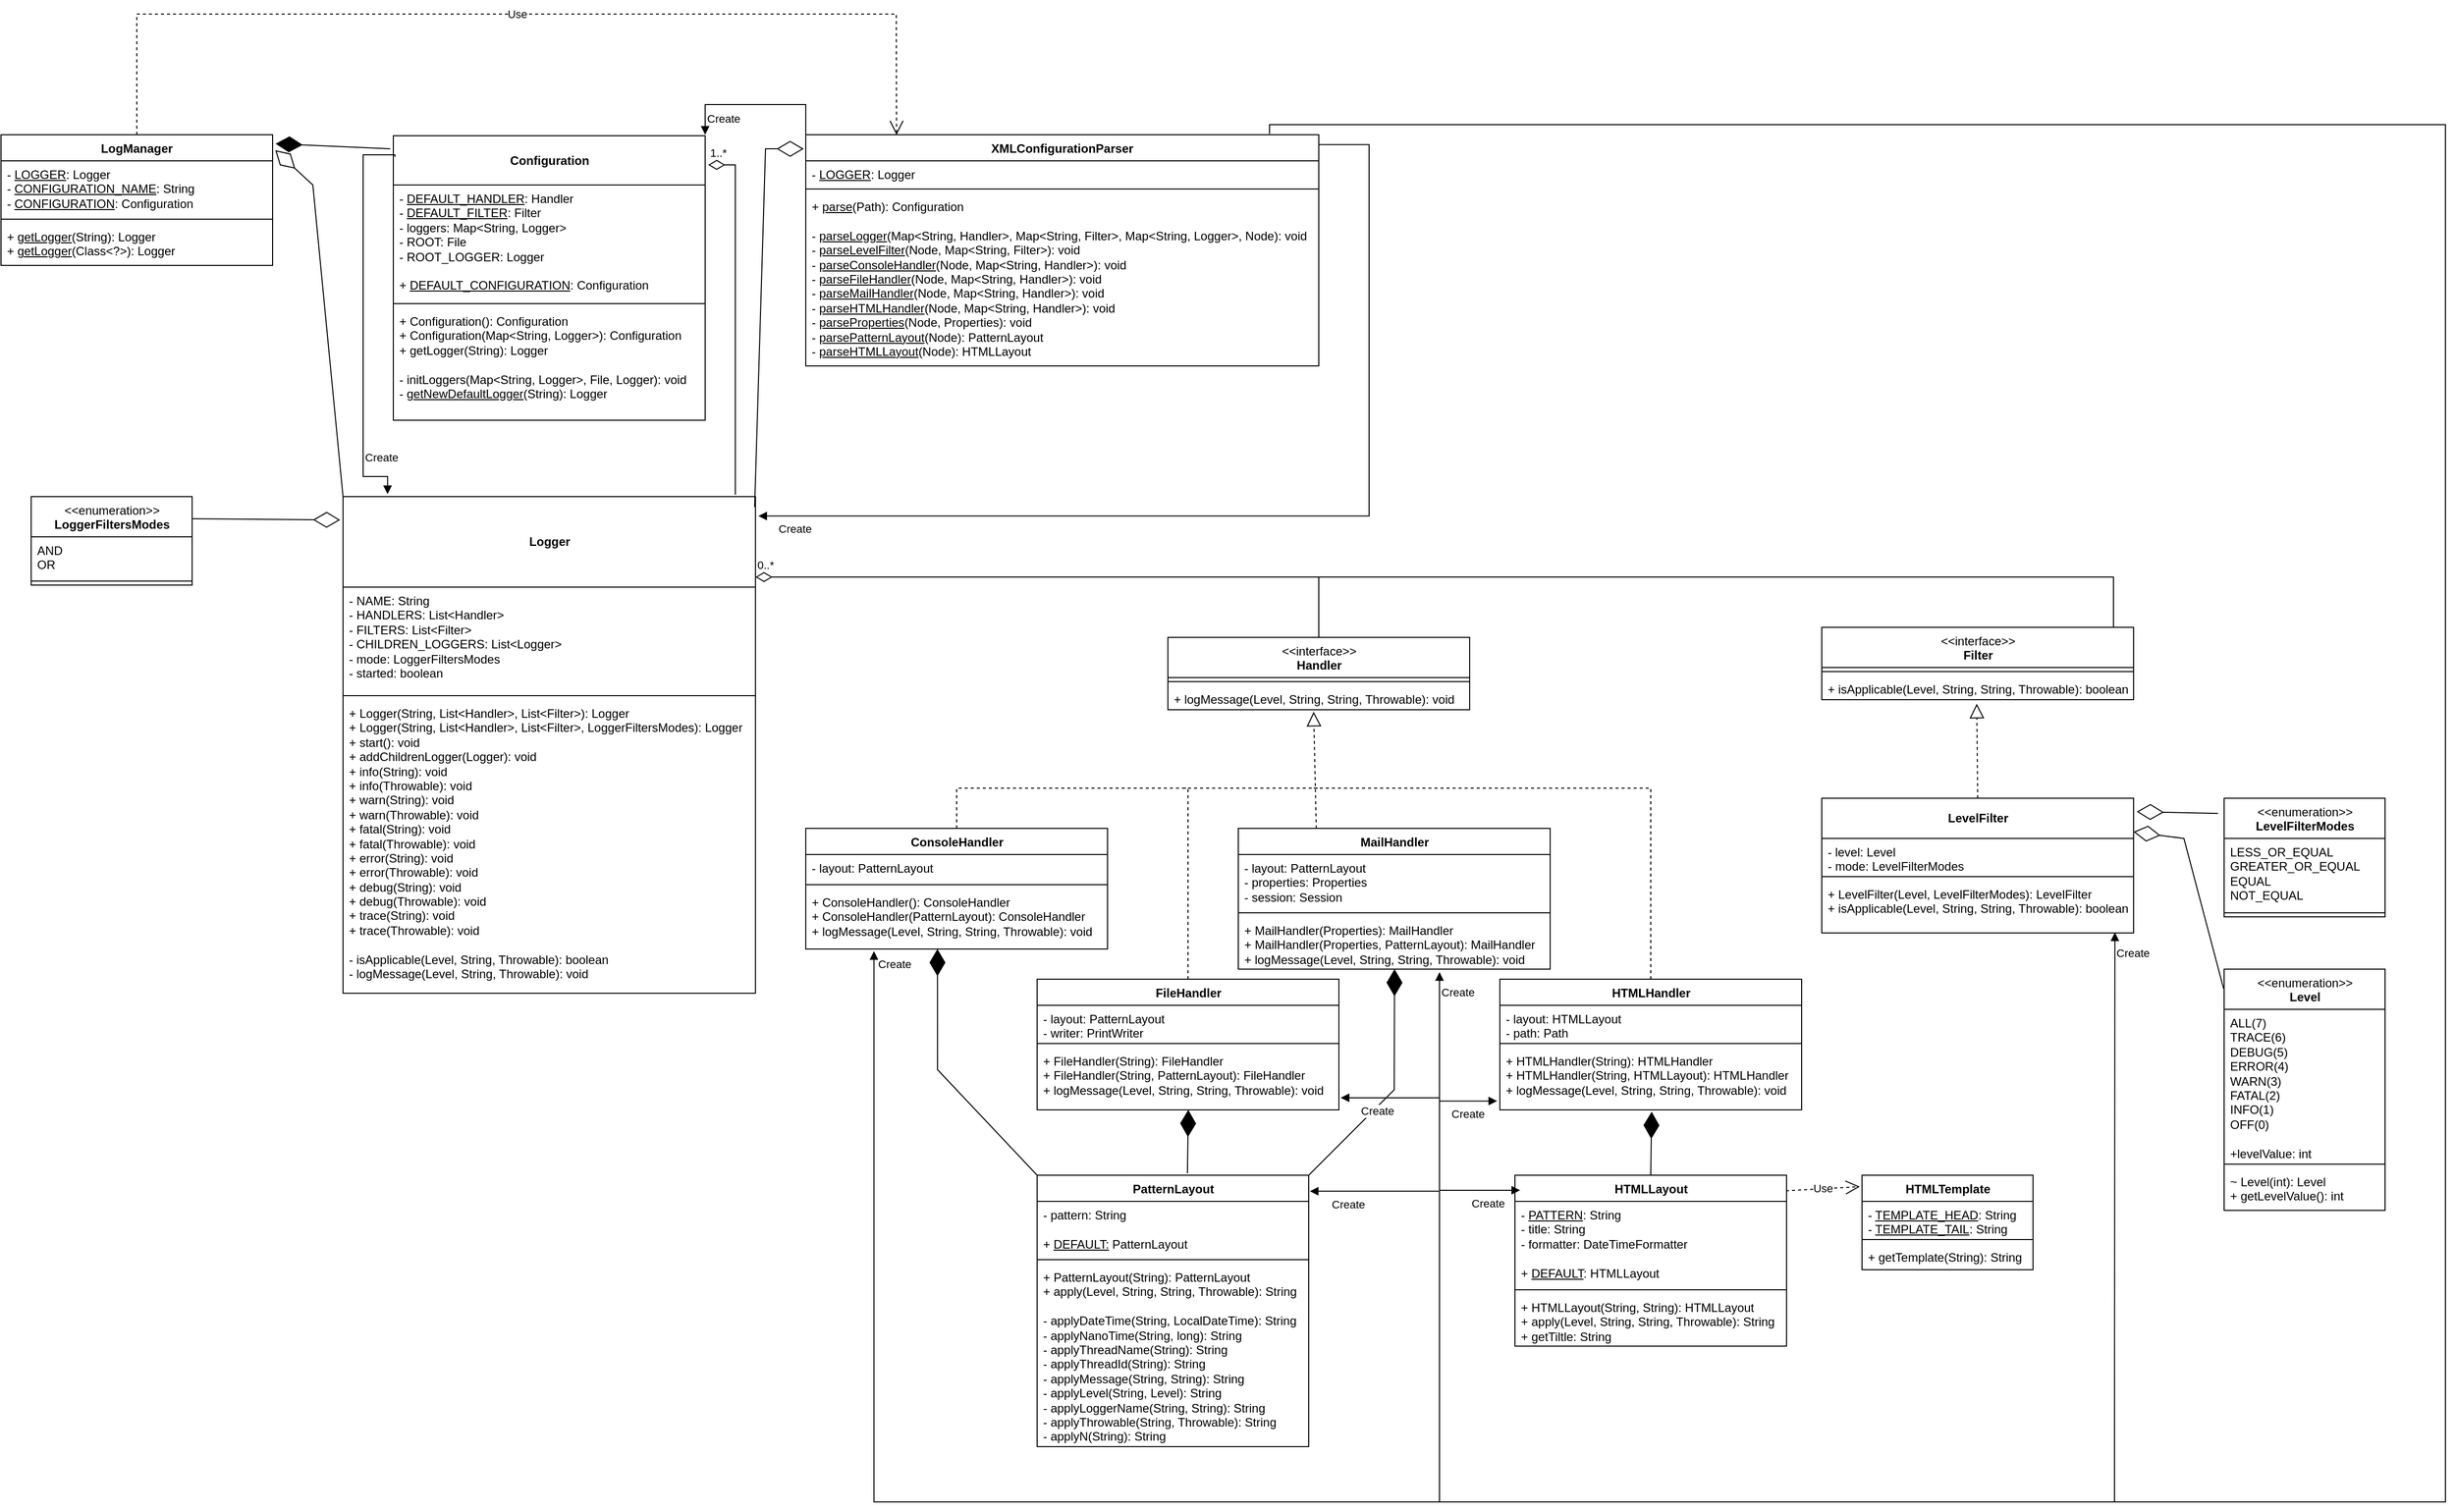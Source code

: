 <mxfile version="15.8.9" type="device"><diagram name="Page-1" id="58cdce13-f638-feb5-8d6f-7d28b1aa9fa0"><mxGraphModel dx="1662" dy="941" grid="1" gridSize="10" guides="1" tooltips="1" connect="1" arrows="1" fold="1" page="1" pageScale="1" pageWidth="1100" pageHeight="850" background="none" math="0" shadow="0"><root><mxCell id="0"/><mxCell id="1" parent="0"/><mxCell id="FkMP-FTdfloUDquMYg8G-1" value="LogManager" style="swimlane;fontStyle=1;align=center;verticalAlign=top;childLayout=stackLayout;horizontal=1;startSize=26;horizontalStack=0;resizeParent=1;resizeParentMax=0;resizeLast=0;collapsible=1;marginBottom=0;" parent="1" vertex="1"><mxGeometry x="230" y="240" width="270" height="130" as="geometry"><mxRectangle x="230" y="240" width="100" height="26" as="alternateBounds"/></mxGeometry></mxCell><mxCell id="FkMP-FTdfloUDquMYg8G-2" value="- &lt;u&gt;LOGGER&lt;/u&gt;: Logger&lt;br&gt;- &lt;u&gt;CONFIGURATION_NAME&lt;/u&gt;: String&lt;br&gt;- &lt;u&gt;CONFIGURATION&lt;/u&gt;: Configuration" style="text;strokeColor=none;fillColor=none;align=left;verticalAlign=top;spacingLeft=4;spacingRight=4;overflow=hidden;rotatable=0;points=[[0,0.5],[1,0.5]];portConstraint=eastwest;fontStyle=0;fontSize=12;html=1;" parent="FkMP-FTdfloUDquMYg8G-1" vertex="1"><mxGeometry y="26" width="270" height="54" as="geometry"/></mxCell><mxCell id="FkMP-FTdfloUDquMYg8G-3" value="" style="line;strokeWidth=1;fillColor=none;align=left;verticalAlign=middle;spacingTop=-1;spacingLeft=3;spacingRight=3;rotatable=0;labelPosition=right;points=[];portConstraint=eastwest;" parent="FkMP-FTdfloUDquMYg8G-1" vertex="1"><mxGeometry y="80" width="270" height="8" as="geometry"/></mxCell><mxCell id="FkMP-FTdfloUDquMYg8G-4" value="+ &lt;u&gt;getLogger&lt;/u&gt;(String): Logger&lt;br&gt;+ &lt;u&gt;getLogger&lt;/u&gt;(Class&amp;lt;?&amp;gt;): Logger" style="text;strokeColor=none;fillColor=none;align=left;verticalAlign=top;spacingLeft=4;spacingRight=4;overflow=hidden;rotatable=0;points=[[0,0.5],[1,0.5]];portConstraint=eastwest;fontStyle=0;html=1;" parent="FkMP-FTdfloUDquMYg8G-1" vertex="1"><mxGeometry y="88" width="270" height="42" as="geometry"/></mxCell><mxCell id="FkMP-FTdfloUDquMYg8G-6" value="Configuration" style="swimlane;fontStyle=1;align=center;verticalAlign=middle;childLayout=stackLayout;horizontal=1;startSize=49;horizontalStack=0;resizeParent=1;resizeParentMax=0;resizeLast=0;collapsible=1;marginBottom=0;fontSize=12;html=1;" parent="1" vertex="1"><mxGeometry x="620" y="241" width="310" height="283" as="geometry"/></mxCell><mxCell id="FkMP-FTdfloUDquMYg8G-7" value="- &lt;u&gt;DEFAULT_HANDLER&lt;/u&gt;: Handler&lt;br&gt;- &lt;u&gt;DEFAULT_FILTER&lt;/u&gt;: Filter&lt;br&gt;- loggers: Map&amp;lt;String, Logger&amp;gt;&lt;br&gt;- ROOT: File&lt;br&gt;- ROOT_LOGGER: Logger&lt;br&gt;&lt;br&gt;+ &lt;u&gt;DEFAULT_CONFIGURATION&lt;/u&gt;: Configuration" style="text;strokeColor=none;fillColor=none;align=left;verticalAlign=top;spacingLeft=4;spacingRight=4;overflow=hidden;rotatable=0;points=[[0,0.5],[1,0.5]];portConstraint=eastwest;fontSize=12;html=1;" parent="FkMP-FTdfloUDquMYg8G-6" vertex="1"><mxGeometry y="49" width="310" height="114" as="geometry"/></mxCell><mxCell id="FkMP-FTdfloUDquMYg8G-8" value="" style="line;strokeWidth=1;fillColor=none;align=left;verticalAlign=middle;spacingTop=-1;spacingLeft=3;spacingRight=3;rotatable=0;labelPosition=right;points=[];portConstraint=eastwest;fontSize=12;html=1;" parent="FkMP-FTdfloUDquMYg8G-6" vertex="1"><mxGeometry y="163" width="310" height="8" as="geometry"/></mxCell><mxCell id="FkMP-FTdfloUDquMYg8G-9" value="+ Configuration(): Configuration&lt;br&gt;+ Configuration(Map&amp;lt;String, Logger&amp;gt;): Configuration&lt;br&gt;+ getLogger(String): Logger&lt;br&gt;&lt;br&gt;- initLoggers(Map&amp;lt;String, Logger&amp;gt;, File, Logger): void&lt;br&gt;- &lt;u&gt;getNewDefaultLogger&lt;/u&gt;(String): Logger" style="text;strokeColor=none;fillColor=none;align=left;verticalAlign=top;spacingLeft=4;spacingRight=4;overflow=hidden;rotatable=0;points=[[0,0.5],[1,0.5]];portConstraint=eastwest;fontSize=12;html=1;" parent="FkMP-FTdfloUDquMYg8G-6" vertex="1"><mxGeometry y="171" width="310" height="112" as="geometry"/></mxCell><mxCell id="FkMP-FTdfloUDquMYg8G-13" value="" style="endArrow=diamondThin;endFill=1;endSize=24;html=1;rounded=0;fontSize=12;exitX=-0.01;exitY=0.046;exitDx=0;exitDy=0;exitPerimeter=0;entryX=1.011;entryY=0.069;entryDx=0;entryDy=0;entryPerimeter=0;" parent="1" source="FkMP-FTdfloUDquMYg8G-6" target="FkMP-FTdfloUDquMYg8G-1" edge="1"><mxGeometry width="160" relative="1" as="geometry"><mxPoint x="530" y="360" as="sourcePoint"/><mxPoint x="690" y="360" as="targetPoint"/></mxGeometry></mxCell><mxCell id="aquevTfLpCZyLsecROuX-1" value="XMLConfigurationParser&#10;" style="swimlane;fontStyle=1;align=center;verticalAlign=top;childLayout=stackLayout;horizontal=1;startSize=26;horizontalStack=0;resizeParent=1;resizeParentMax=0;resizeLast=0;collapsible=1;marginBottom=0;" vertex="1" parent="1"><mxGeometry x="1030" y="240" width="510" height="230" as="geometry"/></mxCell><mxCell id="aquevTfLpCZyLsecROuX-2" value="-&amp;nbsp;&lt;u&gt;LOGGER&lt;/u&gt;: Logger" style="text;strokeColor=none;fillColor=none;align=left;verticalAlign=top;spacingLeft=4;spacingRight=4;overflow=hidden;rotatable=0;points=[[0,0.5],[1,0.5]];portConstraint=eastwest;html=1;" vertex="1" parent="aquevTfLpCZyLsecROuX-1"><mxGeometry y="26" width="510" height="24" as="geometry"/></mxCell><mxCell id="aquevTfLpCZyLsecROuX-3" value="" style="line;strokeWidth=1;fillColor=none;align=left;verticalAlign=middle;spacingTop=-1;spacingLeft=3;spacingRight=3;rotatable=0;labelPosition=right;points=[];portConstraint=eastwest;" vertex="1" parent="aquevTfLpCZyLsecROuX-1"><mxGeometry y="50" width="510" height="8" as="geometry"/></mxCell><mxCell id="aquevTfLpCZyLsecROuX-4" value="+ &lt;u&gt;parse&lt;/u&gt;(Path): Configuration&lt;br&gt;&lt;br&gt;-&amp;nbsp;&lt;u&gt;parseLogger&lt;/u&gt;(Map&amp;lt;String, Handler&amp;gt;, Map&amp;lt;String, Filter&amp;gt;, Map&amp;lt;String, Logger&amp;gt;, Node): void&lt;br&gt;-&amp;nbsp;&lt;u&gt;parseLevelFilter&lt;/u&gt;(Node, Map&amp;lt;String, Filter&amp;gt;): void&lt;br&gt;-&amp;nbsp;&lt;u&gt;parseConsoleHandler&lt;/u&gt;(Node, Map&amp;lt;String, Handler&amp;gt;): void&lt;br&gt;-&amp;nbsp;&lt;u&gt;parseFileHandler&lt;/u&gt;(Node, Map&amp;lt;String, Handler&amp;gt;): void&lt;br&gt;-&amp;nbsp;&lt;u&gt;parseMailHandler&lt;/u&gt;(Node, Map&amp;lt;String, Handler&amp;gt;): void&lt;br&gt;-&amp;nbsp;&lt;u&gt;parseHTMLHandler&lt;/u&gt;(Node, Map&amp;lt;String, Handler&amp;gt;): void&lt;br&gt;-&amp;nbsp;&lt;u&gt;parseProperties&lt;/u&gt;(Node, Properties): void&lt;br&gt;-&amp;nbsp;&lt;u&gt;parsePatternLayout&lt;/u&gt;(Node): PatternLayout&lt;br&gt;-&amp;nbsp;&lt;u&gt;parseHTMLLayout&lt;/u&gt;(Node): HTMLLayout" style="text;strokeColor=none;fillColor=none;align=left;verticalAlign=top;spacingLeft=4;spacingRight=4;overflow=hidden;rotatable=0;points=[[0,0.5],[1,0.5]];portConstraint=eastwest;html=1;" vertex="1" parent="aquevTfLpCZyLsecROuX-1"><mxGeometry y="58" width="510" height="172" as="geometry"/></mxCell><mxCell id="aquevTfLpCZyLsecROuX-5" value="Create" style="endArrow=block;endFill=1;html=1;edgeStyle=orthogonalEdgeStyle;align=left;verticalAlign=top;rounded=0;exitX=0;exitY=0;exitDx=0;exitDy=0;" edge="1" parent="1" source="aquevTfLpCZyLsecROuX-1"><mxGeometry x="0.625" relative="1" as="geometry"><mxPoint x="950" y="150" as="sourcePoint"/><mxPoint x="930" y="240" as="targetPoint"/><Array as="points"><mxPoint x="1030" y="210"/><mxPoint x="930" y="210"/></Array><mxPoint y="1" as="offset"/></mxGeometry></mxCell><mxCell id="aquevTfLpCZyLsecROuX-10" value="Logger&lt;br&gt;" style="swimlane;fontStyle=1;align=center;verticalAlign=middle;childLayout=stackLayout;horizontal=1;startSize=90;horizontalStack=0;resizeParent=1;resizeParentMax=0;resizeLast=0;collapsible=1;marginBottom=0;html=1;" vertex="1" parent="1"><mxGeometry x="570" y="600" width="410" height="494" as="geometry"/></mxCell><mxCell id="aquevTfLpCZyLsecROuX-11" value="- NAME: String&lt;br&gt;- HANDLERS: List&amp;lt;Handler&amp;gt;&lt;br&gt;- FILTERS: List&amp;lt;Filter&amp;gt;&lt;br&gt;- CHILDREN_LOGGERS: List&amp;lt;Logger&amp;gt;&lt;br&gt;- mode: LoggerFiltersModes&lt;br&gt;- started: boolean" style="text;strokeColor=none;fillColor=none;align=left;verticalAlign=top;spacingLeft=4;spacingRight=4;overflow=hidden;rotatable=0;points=[[0,0.5],[1,0.5]];portConstraint=eastwest;html=1;" vertex="1" parent="aquevTfLpCZyLsecROuX-10"><mxGeometry y="90" width="410" height="104" as="geometry"/></mxCell><mxCell id="aquevTfLpCZyLsecROuX-12" value="" style="line;strokeWidth=1;fillColor=none;align=left;verticalAlign=middle;spacingTop=-1;spacingLeft=3;spacingRight=3;rotatable=0;labelPosition=right;points=[];portConstraint=eastwest;html=1;" vertex="1" parent="aquevTfLpCZyLsecROuX-10"><mxGeometry y="194" width="410" height="8" as="geometry"/></mxCell><mxCell id="aquevTfLpCZyLsecROuX-13" value="+ Logger(String, List&amp;lt;Handler&amp;gt;, List&amp;lt;Filter&amp;gt;): Logger&lt;br&gt;+ Logger(String, List&amp;lt;Handler&amp;gt;, List&amp;lt;Filter&amp;gt;, LoggerFiltersModes): Logger&lt;br&gt;+ start(): void&lt;br&gt;+ addChildrenLogger(Logger): void&lt;br&gt;+ info(String): void&lt;br&gt;+ info(Throwable): void&lt;br&gt;+ warn(String): void&lt;br&gt;+ warn(Throwable): void&lt;br&gt;+ fatal(String): void&lt;br&gt;+ fatal(Throwable): void&lt;br&gt;+ error(String): void&lt;br&gt;+ error(Throwable): void&lt;br&gt;+ debug(String): void&lt;br&gt;+ debug(Throwable): void&lt;br&gt;+ trace(String): void&lt;br&gt;+ trace(Throwable): void&lt;br&gt;&lt;br&gt;- isApplicable(Level, String, Throwable): boolean&lt;br&gt;- logMessage(Level, String, Throwable): void" style="text;strokeColor=none;fillColor=none;align=left;verticalAlign=top;spacingLeft=4;spacingRight=4;overflow=hidden;rotatable=0;points=[[0,0.5],[1,0.5]];portConstraint=eastwest;html=1;" vertex="1" parent="aquevTfLpCZyLsecROuX-10"><mxGeometry y="202" width="410" height="292" as="geometry"/></mxCell><mxCell id="aquevTfLpCZyLsecROuX-16" value="" style="endArrow=diamondThin;endFill=0;endSize=24;html=1;rounded=0;entryX=1.01;entryY=0.119;entryDx=0;entryDy=0;entryPerimeter=0;exitX=0;exitY=0;exitDx=0;exitDy=0;" edge="1" parent="1" source="aquevTfLpCZyLsecROuX-10" target="FkMP-FTdfloUDquMYg8G-1"><mxGeometry width="160" relative="1" as="geometry"><mxPoint x="360" y="560" as="sourcePoint"/><mxPoint x="520" y="560" as="targetPoint"/><Array as="points"><mxPoint x="540" y="290"/></Array></mxGeometry></mxCell><mxCell id="aquevTfLpCZyLsecROuX-19" value="Use" style="endArrow=open;endSize=12;dashed=1;html=1;rounded=0;exitX=0.5;exitY=0;exitDx=0;exitDy=0;entryX=0.177;entryY=0.001;entryDx=0;entryDy=0;entryPerimeter=0;" edge="1" parent="1" source="FkMP-FTdfloUDquMYg8G-1" target="aquevTfLpCZyLsecROuX-1"><mxGeometry width="160" relative="1" as="geometry"><mxPoint x="650" y="110" as="sourcePoint"/><mxPoint x="1120" y="230" as="targetPoint"/><Array as="points"><mxPoint x="365" y="120"/><mxPoint x="1120" y="120"/></Array></mxGeometry></mxCell><mxCell id="aquevTfLpCZyLsecROuX-20" value="1..*" style="endArrow=none;html=1;endSize=12;startArrow=diamondThin;startSize=14;startFill=0;edgeStyle=orthogonalEdgeStyle;align=left;verticalAlign=bottom;rounded=0;endFill=0;" edge="1" parent="1"><mxGeometry x="-1" y="3" relative="1" as="geometry"><mxPoint x="933" y="270" as="sourcePoint"/><mxPoint x="960" y="598" as="targetPoint"/><Array as="points"><mxPoint x="960" y="270"/><mxPoint x="960" y="598"/></Array></mxGeometry></mxCell><mxCell id="aquevTfLpCZyLsecROuX-21" value="" style="endArrow=diamondThin;endFill=0;endSize=24;html=1;rounded=0;exitX=0.998;exitY=0.021;exitDx=0;exitDy=0;exitPerimeter=0;entryX=-0.004;entryY=0.061;entryDx=0;entryDy=0;entryPerimeter=0;" edge="1" parent="1" source="aquevTfLpCZyLsecROuX-10" target="aquevTfLpCZyLsecROuX-1"><mxGeometry width="160" relative="1" as="geometry"><mxPoint x="980" y="600" as="sourcePoint"/><mxPoint x="980" y="240" as="targetPoint"/><Array as="points"><mxPoint x="990" y="254"/></Array></mxGeometry></mxCell><mxCell id="aquevTfLpCZyLsecROuX-22" value="Create" style="endArrow=block;endFill=1;html=1;edgeStyle=orthogonalEdgeStyle;align=left;verticalAlign=top;rounded=0;exitX=1;exitY=0.043;exitDx=0;exitDy=0;exitPerimeter=0;entryX=1.007;entryY=0.039;entryDx=0;entryDy=0;entryPerimeter=0;" edge="1" parent="1" source="aquevTfLpCZyLsecROuX-1" target="aquevTfLpCZyLsecROuX-10"><mxGeometry x="0.964" relative="1" as="geometry"><mxPoint x="1570" y="250" as="sourcePoint"/><mxPoint x="1060" y="620" as="targetPoint"/><Array as="points"><mxPoint x="1590" y="250"/><mxPoint x="1590" y="619"/></Array><mxPoint as="offset"/></mxGeometry></mxCell><mxCell id="aquevTfLpCZyLsecROuX-23" value="Create" style="endArrow=block;endFill=1;html=1;edgeStyle=orthogonalEdgeStyle;align=left;verticalAlign=top;rounded=0;entryX=0.108;entryY=-0.005;entryDx=0;entryDy=0;entryPerimeter=0;exitX=0.005;exitY=0.074;exitDx=0;exitDy=0;exitPerimeter=0;" edge="1" parent="1" source="FkMP-FTdfloUDquMYg8G-6" target="aquevTfLpCZyLsecROuX-10"><mxGeometry x="0.625" relative="1" as="geometry"><mxPoint x="614" y="260" as="sourcePoint"/><mxPoint x="340" y="590" as="targetPoint"/><Array as="points"><mxPoint x="590" y="260"/><mxPoint x="590" y="580"/><mxPoint x="614" y="580"/></Array><mxPoint y="1" as="offset"/></mxGeometry></mxCell><mxCell id="aquevTfLpCZyLsecROuX-45" style="edgeStyle=orthogonalEdgeStyle;rounded=0;orthogonalLoop=1;jettySize=auto;html=1;exitX=0.5;exitY=0;exitDx=0;exitDy=0;endArrow=none;endFill=0;" edge="1" parent="1" source="aquevTfLpCZyLsecROuX-36"><mxGeometry relative="1" as="geometry"><mxPoint x="1320" y="680" as="targetPoint"/><Array as="points"><mxPoint x="1540" y="680"/></Array></mxGeometry></mxCell><mxCell id="aquevTfLpCZyLsecROuX-36" value="&lt;span style=&quot;font-weight: normal&quot;&gt;&amp;lt;&amp;lt;interface&amp;gt;&amp;gt;&lt;/span&gt;&lt;br&gt;Handler" style="swimlane;fontStyle=1;align=center;verticalAlign=top;childLayout=stackLayout;horizontal=1;startSize=40;horizontalStack=0;resizeParent=1;resizeParentMax=0;resizeLast=0;collapsible=1;marginBottom=0;html=1;" vertex="1" parent="1"><mxGeometry x="1390" y="740" width="300" height="72" as="geometry"/></mxCell><mxCell id="aquevTfLpCZyLsecROuX-38" value="" style="line;strokeWidth=1;fillColor=none;align=left;verticalAlign=middle;spacingTop=-1;spacingLeft=3;spacingRight=3;rotatable=0;labelPosition=right;points=[];portConstraint=eastwest;html=1;" vertex="1" parent="aquevTfLpCZyLsecROuX-36"><mxGeometry y="40" width="300" height="8" as="geometry"/></mxCell><mxCell id="aquevTfLpCZyLsecROuX-39" value="+ logMessage(Level, String, String, Throwable): void" style="text;strokeColor=none;fillColor=none;align=left;verticalAlign=top;spacingLeft=4;spacingRight=4;overflow=hidden;rotatable=0;points=[[0,0.5],[1,0.5]];portConstraint=eastwest;html=1;" vertex="1" parent="aquevTfLpCZyLsecROuX-36"><mxGeometry y="48" width="300" height="24" as="geometry"/></mxCell><mxCell id="aquevTfLpCZyLsecROuX-40" value="&lt;span style=&quot;font-weight: normal&quot;&gt;&amp;lt;&amp;lt;interface&amp;gt;&amp;gt;&lt;/span&gt;&lt;br&gt;Filter" style="swimlane;fontStyle=1;align=center;verticalAlign=top;childLayout=stackLayout;horizontal=1;startSize=40;horizontalStack=0;resizeParent=1;resizeParentMax=0;resizeLast=0;collapsible=1;marginBottom=0;html=1;" vertex="1" parent="1"><mxGeometry x="2040" y="730" width="310" height="72" as="geometry"/></mxCell><mxCell id="aquevTfLpCZyLsecROuX-41" value="" style="line;strokeWidth=1;fillColor=none;align=left;verticalAlign=middle;spacingTop=-1;spacingLeft=3;spacingRight=3;rotatable=0;labelPosition=right;points=[];portConstraint=eastwest;html=1;" vertex="1" parent="aquevTfLpCZyLsecROuX-40"><mxGeometry y="40" width="310" height="8" as="geometry"/></mxCell><mxCell id="aquevTfLpCZyLsecROuX-42" value="+ isApplicable(Level, String, String, Throwable): boolean" style="text;strokeColor=none;fillColor=none;align=left;verticalAlign=top;spacingLeft=4;spacingRight=4;overflow=hidden;rotatable=0;points=[[0,0.5],[1,0.5]];portConstraint=eastwest;html=1;" vertex="1" parent="aquevTfLpCZyLsecROuX-40"><mxGeometry y="48" width="310" height="24" as="geometry"/></mxCell><mxCell id="aquevTfLpCZyLsecROuX-43" value="0..*" style="endArrow=none;html=1;endSize=12;startArrow=diamondThin;startSize=14;startFill=0;edgeStyle=orthogonalEdgeStyle;align=left;verticalAlign=bottom;rounded=0;entryX=0.5;entryY=0;entryDx=0;entryDy=0;endFill=0;" edge="1" parent="1" target="aquevTfLpCZyLsecROuX-40"><mxGeometry x="-1" y="3" relative="1" as="geometry"><mxPoint x="980" y="680" as="sourcePoint"/><mxPoint x="1700" y="690" as="targetPoint"/><Array as="points"><mxPoint x="2330" y="680"/></Array></mxGeometry></mxCell><mxCell id="aquevTfLpCZyLsecROuX-63" style="edgeStyle=orthogonalEdgeStyle;rounded=0;orthogonalLoop=1;jettySize=auto;html=1;exitX=0.5;exitY=0;exitDx=0;exitDy=0;endArrow=none;endFill=0;dashed=1;" edge="1" parent="1" source="aquevTfLpCZyLsecROuX-46"><mxGeometry relative="1" as="geometry"><mxPoint x="1540" y="890" as="targetPoint"/><Array as="points"><mxPoint x="1180" y="890"/></Array></mxGeometry></mxCell><mxCell id="aquevTfLpCZyLsecROuX-46" value="ConsoleHandler" style="swimlane;fontStyle=1;align=center;verticalAlign=top;childLayout=stackLayout;horizontal=1;startSize=26;horizontalStack=0;resizeParent=1;resizeParentMax=0;resizeLast=0;collapsible=1;marginBottom=0;html=1;" vertex="1" parent="1"><mxGeometry x="1030" y="930" width="300" height="120" as="geometry"/></mxCell><mxCell id="aquevTfLpCZyLsecROuX-47" value="- layout: PatternLayout" style="text;strokeColor=none;fillColor=none;align=left;verticalAlign=top;spacingLeft=4;spacingRight=4;overflow=hidden;rotatable=0;points=[[0,0.5],[1,0.5]];portConstraint=eastwest;html=1;" vertex="1" parent="aquevTfLpCZyLsecROuX-46"><mxGeometry y="26" width="300" height="26" as="geometry"/></mxCell><mxCell id="aquevTfLpCZyLsecROuX-48" value="" style="line;strokeWidth=1;fillColor=none;align=left;verticalAlign=middle;spacingTop=-1;spacingLeft=3;spacingRight=3;rotatable=0;labelPosition=right;points=[];portConstraint=eastwest;html=1;" vertex="1" parent="aquevTfLpCZyLsecROuX-46"><mxGeometry y="52" width="300" height="8" as="geometry"/></mxCell><mxCell id="aquevTfLpCZyLsecROuX-49" value="+ ConsoleHandler(): ConsoleHandler&lt;br&gt;+ ConsoleHandler(PatternLayout): ConsoleHandler&lt;br&gt;+ logMessage(Level, String, String, Throwable): void" style="text;strokeColor=none;fillColor=none;align=left;verticalAlign=top;spacingLeft=4;spacingRight=4;overflow=hidden;rotatable=0;points=[[0,0.5],[1,0.5]];portConstraint=eastwest;html=1;" vertex="1" parent="aquevTfLpCZyLsecROuX-46"><mxGeometry y="60" width="300" height="60" as="geometry"/></mxCell><mxCell id="aquevTfLpCZyLsecROuX-65" style="edgeStyle=orthogonalEdgeStyle;rounded=0;orthogonalLoop=1;jettySize=auto;html=1;exitX=0.5;exitY=0;exitDx=0;exitDy=0;endArrow=none;endFill=0;dashed=1;" edge="1" parent="1" source="aquevTfLpCZyLsecROuX-50"><mxGeometry relative="1" as="geometry"><mxPoint x="1405" y="890" as="targetPoint"/><Array as="points"><mxPoint x="1410" y="890"/></Array></mxGeometry></mxCell><mxCell id="aquevTfLpCZyLsecROuX-50" value="FileHandler" style="swimlane;fontStyle=1;align=center;verticalAlign=top;childLayout=stackLayout;horizontal=1;startSize=26;horizontalStack=0;resizeParent=1;resizeParentMax=0;resizeLast=0;collapsible=1;marginBottom=0;html=1;" vertex="1" parent="1"><mxGeometry x="1260" y="1080" width="300" height="130" as="geometry"/></mxCell><mxCell id="aquevTfLpCZyLsecROuX-51" value="- layout: PatternLayout&lt;br&gt;- writer: PrintWriter" style="text;strokeColor=none;fillColor=none;align=left;verticalAlign=top;spacingLeft=4;spacingRight=4;overflow=hidden;rotatable=0;points=[[0,0.5],[1,0.5]];portConstraint=eastwest;html=1;" vertex="1" parent="aquevTfLpCZyLsecROuX-50"><mxGeometry y="26" width="300" height="34" as="geometry"/></mxCell><mxCell id="aquevTfLpCZyLsecROuX-52" value="" style="line;strokeWidth=1;fillColor=none;align=left;verticalAlign=middle;spacingTop=-1;spacingLeft=3;spacingRight=3;rotatable=0;labelPosition=right;points=[];portConstraint=eastwest;html=1;" vertex="1" parent="aquevTfLpCZyLsecROuX-50"><mxGeometry y="60" width="300" height="8" as="geometry"/></mxCell><mxCell id="aquevTfLpCZyLsecROuX-53" value="+ FileHandler(String): FileHandler&lt;br&gt;+ FileHandler(String, PatternLayout): FileHandler&lt;br&gt;+ logMessage(Level, String, String, Throwable): void" style="text;strokeColor=none;fillColor=none;align=left;verticalAlign=top;spacingLeft=4;spacingRight=4;overflow=hidden;rotatable=0;points=[[0,0.5],[1,0.5]];portConstraint=eastwest;html=1;" vertex="1" parent="aquevTfLpCZyLsecROuX-50"><mxGeometry y="68" width="300" height="62" as="geometry"/></mxCell><mxCell id="aquevTfLpCZyLsecROuX-54" value="MailHandler" style="swimlane;fontStyle=1;align=center;verticalAlign=top;childLayout=stackLayout;horizontal=1;startSize=26;horizontalStack=0;resizeParent=1;resizeParentMax=0;resizeLast=0;collapsible=1;marginBottom=0;html=1;" vertex="1" parent="1"><mxGeometry x="1460" y="930" width="310" height="140" as="geometry"/></mxCell><mxCell id="aquevTfLpCZyLsecROuX-55" value="- layout: PatternLayout&lt;br&gt;- properties: Properties&lt;br&gt;- session: Session" style="text;strokeColor=none;fillColor=none;align=left;verticalAlign=top;spacingLeft=4;spacingRight=4;overflow=hidden;rotatable=0;points=[[0,0.5],[1,0.5]];portConstraint=eastwest;html=1;" vertex="1" parent="aquevTfLpCZyLsecROuX-54"><mxGeometry y="26" width="310" height="54" as="geometry"/></mxCell><mxCell id="aquevTfLpCZyLsecROuX-56" value="" style="line;strokeWidth=1;fillColor=none;align=left;verticalAlign=middle;spacingTop=-1;spacingLeft=3;spacingRight=3;rotatable=0;labelPosition=right;points=[];portConstraint=eastwest;html=1;" vertex="1" parent="aquevTfLpCZyLsecROuX-54"><mxGeometry y="80" width="310" height="8" as="geometry"/></mxCell><mxCell id="aquevTfLpCZyLsecROuX-57" value="+ MailHandler(Properties): MailHandler&lt;br&gt;+ MailHandler(Properties, PatternLayout): MailHandler&lt;br&gt;+ logMessage(Level, String, String, Throwable): void" style="text;strokeColor=none;fillColor=none;align=left;verticalAlign=top;spacingLeft=4;spacingRight=4;overflow=hidden;rotatable=0;points=[[0,0.5],[1,0.5]];portConstraint=eastwest;html=1;" vertex="1" parent="aquevTfLpCZyLsecROuX-54"><mxGeometry y="88" width="310" height="52" as="geometry"/></mxCell><mxCell id="aquevTfLpCZyLsecROuX-64" style="edgeStyle=orthogonalEdgeStyle;rounded=0;orthogonalLoop=1;jettySize=auto;html=1;exitX=0.5;exitY=0;exitDx=0;exitDy=0;endArrow=none;endFill=0;dashed=1;" edge="1" parent="1" source="aquevTfLpCZyLsecROuX-58"><mxGeometry relative="1" as="geometry"><mxPoint x="1530" y="890" as="targetPoint"/><Array as="points"><mxPoint x="1865" y="890"/><mxPoint x="1560" y="890"/></Array></mxGeometry></mxCell><mxCell id="aquevTfLpCZyLsecROuX-58" value="HTMLHandler&lt;br&gt;" style="swimlane;fontStyle=1;align=center;verticalAlign=top;childLayout=stackLayout;horizontal=1;startSize=26;horizontalStack=0;resizeParent=1;resizeParentMax=0;resizeLast=0;collapsible=1;marginBottom=0;html=1;" vertex="1" parent="1"><mxGeometry x="1720" y="1080" width="300" height="130" as="geometry"/></mxCell><mxCell id="aquevTfLpCZyLsecROuX-59" value="- layout: HTMLLayout&lt;br&gt;- path: Path" style="text;strokeColor=none;fillColor=none;align=left;verticalAlign=top;spacingLeft=4;spacingRight=4;overflow=hidden;rotatable=0;points=[[0,0.5],[1,0.5]];portConstraint=eastwest;html=1;" vertex="1" parent="aquevTfLpCZyLsecROuX-58"><mxGeometry y="26" width="300" height="34" as="geometry"/></mxCell><mxCell id="aquevTfLpCZyLsecROuX-60" value="" style="line;strokeWidth=1;fillColor=none;align=left;verticalAlign=middle;spacingTop=-1;spacingLeft=3;spacingRight=3;rotatable=0;labelPosition=right;points=[];portConstraint=eastwest;html=1;" vertex="1" parent="aquevTfLpCZyLsecROuX-58"><mxGeometry y="60" width="300" height="8" as="geometry"/></mxCell><mxCell id="aquevTfLpCZyLsecROuX-61" value="+ HTMLHandler(String): HTMLHandler&lt;br&gt;+ HTMLHandler(String, HTMLLayout): HTMLHandler&lt;br&gt;+ logMessage(Level, String, String, Throwable): void" style="text;strokeColor=none;fillColor=none;align=left;verticalAlign=top;spacingLeft=4;spacingRight=4;overflow=hidden;rotatable=0;points=[[0,0.5],[1,0.5]];portConstraint=eastwest;html=1;" vertex="1" parent="aquevTfLpCZyLsecROuX-58"><mxGeometry y="68" width="300" height="62" as="geometry"/></mxCell><mxCell id="aquevTfLpCZyLsecROuX-62" value="" style="endArrow=block;dashed=1;endFill=0;endSize=12;html=1;rounded=0;exitX=0.25;exitY=0;exitDx=0;exitDy=0;entryX=0.483;entryY=1.083;entryDx=0;entryDy=0;entryPerimeter=0;" edge="1" parent="1" source="aquevTfLpCZyLsecROuX-54" target="aquevTfLpCZyLsecROuX-39"><mxGeometry width="160" relative="1" as="geometry"><mxPoint x="1530" y="870" as="sourcePoint"/><mxPoint x="1690" y="870" as="targetPoint"/></mxGeometry></mxCell><mxCell id="aquevTfLpCZyLsecROuX-66" value="LevelFilter" style="swimlane;fontStyle=1;align=center;verticalAlign=middle;childLayout=stackLayout;horizontal=1;startSize=40;horizontalStack=0;resizeParent=1;resizeParentMax=0;resizeLast=0;collapsible=1;marginBottom=0;html=1;" vertex="1" parent="1"><mxGeometry x="2040" y="900" width="310" height="134" as="geometry"/></mxCell><mxCell id="aquevTfLpCZyLsecROuX-67" value="- level: Level&lt;br&gt;- mode: LevelFilterModes" style="text;strokeColor=none;fillColor=none;align=left;verticalAlign=top;spacingLeft=4;spacingRight=4;overflow=hidden;rotatable=0;points=[[0,0.5],[1,0.5]];portConstraint=eastwest;html=1;" vertex="1" parent="aquevTfLpCZyLsecROuX-66"><mxGeometry y="40" width="310" height="34" as="geometry"/></mxCell><mxCell id="aquevTfLpCZyLsecROuX-68" value="" style="line;strokeWidth=1;fillColor=none;align=left;verticalAlign=middle;spacingTop=-1;spacingLeft=3;spacingRight=3;rotatable=0;labelPosition=right;points=[];portConstraint=eastwest;html=1;" vertex="1" parent="aquevTfLpCZyLsecROuX-66"><mxGeometry y="74" width="310" height="8" as="geometry"/></mxCell><mxCell id="aquevTfLpCZyLsecROuX-69" value="+ LevelFilter(Level, LevelFilterModes): LevelFilter&lt;br&gt;+ isApplicable(Level, String, String, Throwable): boolean" style="text;strokeColor=none;fillColor=none;align=left;verticalAlign=top;spacingLeft=4;spacingRight=4;overflow=hidden;rotatable=0;points=[[0,0.5],[1,0.5]];portConstraint=eastwest;html=1;" vertex="1" parent="aquevTfLpCZyLsecROuX-66"><mxGeometry y="82" width="310" height="52" as="geometry"/></mxCell><mxCell id="aquevTfLpCZyLsecROuX-70" value="" style="endArrow=block;dashed=1;endFill=0;endSize=12;html=1;rounded=0;entryX=0.497;entryY=1.167;entryDx=0;entryDy=0;entryPerimeter=0;exitX=0.5;exitY=0;exitDx=0;exitDy=0;" edge="1" parent="1" source="aquevTfLpCZyLsecROuX-66" target="aquevTfLpCZyLsecROuX-42"><mxGeometry width="160" relative="1" as="geometry"><mxPoint x="2100" y="846.5" as="sourcePoint"/><mxPoint x="2260" y="846.5" as="targetPoint"/></mxGeometry></mxCell><mxCell id="aquevTfLpCZyLsecROuX-79" value="&lt;span style=&quot;font-weight: normal&quot;&gt;&amp;lt;&amp;lt;enumeration&amp;gt;&amp;gt;&lt;/span&gt;&lt;br&gt;LevelFilterModes" style="swimlane;fontStyle=1;align=center;verticalAlign=top;childLayout=stackLayout;horizontal=1;startSize=40;horizontalStack=0;resizeParent=1;resizeParentMax=0;resizeLast=0;collapsible=1;marginBottom=0;html=1;" vertex="1" parent="1"><mxGeometry x="2440" y="900" width="160" height="118" as="geometry"/></mxCell><mxCell id="aquevTfLpCZyLsecROuX-80" value="LESS_OR_EQUAL&lt;br&gt;GREATER_OR_EQUAL&lt;br&gt;EQUAL&lt;br&gt;NOT_EQUAL" style="text;strokeColor=none;fillColor=none;align=left;verticalAlign=top;spacingLeft=4;spacingRight=4;overflow=hidden;rotatable=0;points=[[0,0.5],[1,0.5]];portConstraint=eastwest;html=1;" vertex="1" parent="aquevTfLpCZyLsecROuX-79"><mxGeometry y="40" width="160" height="70" as="geometry"/></mxCell><mxCell id="aquevTfLpCZyLsecROuX-81" value="" style="line;strokeWidth=1;fillColor=none;align=left;verticalAlign=middle;spacingTop=-1;spacingLeft=3;spacingRight=3;rotatable=0;labelPosition=right;points=[];portConstraint=eastwest;html=1;" vertex="1" parent="aquevTfLpCZyLsecROuX-79"><mxGeometry y="110" width="160" height="8" as="geometry"/></mxCell><mxCell id="aquevTfLpCZyLsecROuX-83" value="" style="endArrow=diamondThin;endFill=0;endSize=24;html=1;rounded=0;exitX=-0.038;exitY=0.128;exitDx=0;exitDy=0;exitPerimeter=0;entryX=1.01;entryY=0.1;entryDx=0;entryDy=0;entryPerimeter=0;" edge="1" parent="1" source="aquevTfLpCZyLsecROuX-79" target="aquevTfLpCZyLsecROuX-66"><mxGeometry width="160" relative="1" as="geometry"><mxPoint x="2469.04" y="916.044" as="sourcePoint"/><mxPoint x="2480" y="1130" as="targetPoint"/></mxGeometry></mxCell><mxCell id="aquevTfLpCZyLsecROuX-84" value="&lt;span style=&quot;font-weight: normal&quot;&gt;&amp;lt;&amp;lt;enumeration&amp;gt;&amp;gt;&lt;/span&gt;&lt;br&gt;Level" style="swimlane;fontStyle=1;align=center;verticalAlign=top;childLayout=stackLayout;horizontal=1;startSize=40;horizontalStack=0;resizeParent=1;resizeParentMax=0;resizeLast=0;collapsible=1;marginBottom=0;html=1;" vertex="1" parent="1"><mxGeometry x="2440" y="1070" width="160" height="240" as="geometry"/></mxCell><mxCell id="aquevTfLpCZyLsecROuX-85" value="ALL(7)&lt;br&gt;TRACE(6)&lt;br&gt;DEBUG(5)&lt;br&gt;ERROR(4)&lt;br&gt;WARN(3)&lt;br&gt;FATAL(2)&lt;br&gt;INFO(1)&lt;br&gt;OFF(0)&lt;br&gt;&lt;br&gt;+levelValue: int" style="text;strokeColor=none;fillColor=none;align=left;verticalAlign=top;spacingLeft=4;spacingRight=4;overflow=hidden;rotatable=0;points=[[0,0.5],[1,0.5]];portConstraint=eastwest;html=1;" vertex="1" parent="aquevTfLpCZyLsecROuX-84"><mxGeometry y="40" width="160" height="150" as="geometry"/></mxCell><mxCell id="aquevTfLpCZyLsecROuX-86" value="" style="line;strokeWidth=1;fillColor=none;align=left;verticalAlign=middle;spacingTop=-1;spacingLeft=3;spacingRight=3;rotatable=0;labelPosition=right;points=[];portConstraint=eastwest;html=1;" vertex="1" parent="aquevTfLpCZyLsecROuX-84"><mxGeometry y="190" width="160" height="8" as="geometry"/></mxCell><mxCell id="aquevTfLpCZyLsecROuX-87" value="~ Level(int): Level&lt;br&gt;+ getLevelValue(): int" style="text;strokeColor=none;fillColor=none;align=left;verticalAlign=top;spacingLeft=4;spacingRight=4;overflow=hidden;rotatable=0;points=[[0,0.5],[1,0.5]];portConstraint=eastwest;html=1;" vertex="1" parent="aquevTfLpCZyLsecROuX-84"><mxGeometry y="198" width="160" height="42" as="geometry"/></mxCell><mxCell id="aquevTfLpCZyLsecROuX-88" value="" style="endArrow=diamondThin;endFill=0;endSize=24;html=1;rounded=0;exitX=-0.003;exitY=0.082;exitDx=0;exitDy=0;exitPerimeter=0;entryX=1;entryY=0.25;entryDx=0;entryDy=0;" edge="1" parent="1" source="aquevTfLpCZyLsecROuX-84" target="aquevTfLpCZyLsecROuX-66"><mxGeometry width="160" relative="1" as="geometry"><mxPoint x="2410.82" y="1097.104" as="sourcePoint"/><mxPoint x="2330" y="1094" as="targetPoint"/><Array as="points"><mxPoint x="2400" y="940"/></Array></mxGeometry></mxCell><mxCell id="aquevTfLpCZyLsecROuX-89" value="PatternLayout" style="swimlane;fontStyle=1;align=center;verticalAlign=top;childLayout=stackLayout;horizontal=1;startSize=26;horizontalStack=0;resizeParent=1;resizeParentMax=0;resizeLast=0;collapsible=1;marginBottom=0;html=1;" vertex="1" parent="1"><mxGeometry x="1260" y="1275" width="270" height="270" as="geometry"/></mxCell><mxCell id="aquevTfLpCZyLsecROuX-90" value="- pattern: String&lt;br&gt;&lt;br&gt;+ &lt;u&gt;DEFAULT:&lt;/u&gt;&amp;nbsp;PatternLayout" style="text;strokeColor=none;fillColor=none;align=left;verticalAlign=top;spacingLeft=4;spacingRight=4;overflow=hidden;rotatable=0;points=[[0,0.5],[1,0.5]];portConstraint=eastwest;html=1;" vertex="1" parent="aquevTfLpCZyLsecROuX-89"><mxGeometry y="26" width="270" height="54" as="geometry"/></mxCell><mxCell id="aquevTfLpCZyLsecROuX-91" value="" style="line;strokeWidth=1;fillColor=none;align=left;verticalAlign=middle;spacingTop=-1;spacingLeft=3;spacingRight=3;rotatable=0;labelPosition=right;points=[];portConstraint=eastwest;html=1;" vertex="1" parent="aquevTfLpCZyLsecROuX-89"><mxGeometry y="80" width="270" height="8" as="geometry"/></mxCell><mxCell id="aquevTfLpCZyLsecROuX-92" value="+ PatternLayout(String): PatternLayout&lt;br&gt;+ apply(Level, String, String, Throwable): String&lt;br&gt;&lt;br&gt;- applyDateTime(String, LocalDateTime): String&lt;br&gt;- applyNanoTime(String, long): String&lt;br&gt;- applyThreadName(String): String&lt;br&gt;- applyThreadId(String): String&lt;br&gt;- applyMessage(String, String): String&lt;br&gt;- applyLevel(String, Level): String&lt;br&gt;- applyLoggerName(String, String): String&lt;br&gt;- applyThrowable(String, Throwable): String&lt;br&gt;- applyN(String): String" style="text;strokeColor=none;fillColor=none;align=left;verticalAlign=top;spacingLeft=4;spacingRight=4;overflow=hidden;rotatable=0;points=[[0,0.5],[1,0.5]];portConstraint=eastwest;html=1;" vertex="1" parent="aquevTfLpCZyLsecROuX-89"><mxGeometry y="88" width="270" height="182" as="geometry"/></mxCell><mxCell id="aquevTfLpCZyLsecROuX-94" value="HTMLLayout" style="swimlane;fontStyle=1;align=center;verticalAlign=top;childLayout=stackLayout;horizontal=1;startSize=26;horizontalStack=0;resizeParent=1;resizeParentMax=0;resizeLast=0;collapsible=1;marginBottom=0;html=1;" vertex="1" parent="1"><mxGeometry x="1735" y="1275" width="270" height="170" as="geometry"/></mxCell><mxCell id="aquevTfLpCZyLsecROuX-95" value="- &lt;u&gt;PATTERN&lt;/u&gt;: String&lt;br&gt;- title: String&lt;br&gt;- formatter: DateTimeFormatter&lt;br&gt;&lt;br&gt;+ &lt;u&gt;DEFAULT&lt;/u&gt;: HTMLLayout" style="text;strokeColor=none;fillColor=none;align=left;verticalAlign=top;spacingLeft=4;spacingRight=4;overflow=hidden;rotatable=0;points=[[0,0.5],[1,0.5]];portConstraint=eastwest;html=1;" vertex="1" parent="aquevTfLpCZyLsecROuX-94"><mxGeometry y="26" width="270" height="84" as="geometry"/></mxCell><mxCell id="aquevTfLpCZyLsecROuX-96" value="" style="line;strokeWidth=1;fillColor=none;align=left;verticalAlign=middle;spacingTop=-1;spacingLeft=3;spacingRight=3;rotatable=0;labelPosition=right;points=[];portConstraint=eastwest;html=1;" vertex="1" parent="aquevTfLpCZyLsecROuX-94"><mxGeometry y="110" width="270" height="8" as="geometry"/></mxCell><mxCell id="aquevTfLpCZyLsecROuX-97" value="+ HTMLLayout(String, String): HTMLLayout&lt;br&gt;+ apply(Level, String, String, Throwable): String&lt;br&gt;+ getTiltle: String" style="text;strokeColor=none;fillColor=none;align=left;verticalAlign=top;spacingLeft=4;spacingRight=4;overflow=hidden;rotatable=0;points=[[0,0.5],[1,0.5]];portConstraint=eastwest;html=1;" vertex="1" parent="aquevTfLpCZyLsecROuX-94"><mxGeometry y="118" width="270" height="52" as="geometry"/></mxCell><mxCell id="aquevTfLpCZyLsecROuX-98" value="" style="endArrow=diamondThin;endFill=1;endSize=24;html=1;rounded=0;entryX=0.503;entryY=1.031;entryDx=0;entryDy=0;entryPerimeter=0;exitX=0.5;exitY=0;exitDx=0;exitDy=0;" edge="1" parent="1" source="aquevTfLpCZyLsecROuX-94" target="aquevTfLpCZyLsecROuX-61"><mxGeometry width="160" relative="1" as="geometry"><mxPoint x="1720" y="1250" as="sourcePoint"/><mxPoint x="1880" y="1250" as="targetPoint"/></mxGeometry></mxCell><mxCell id="aquevTfLpCZyLsecROuX-99" value="" style="endArrow=diamondThin;endFill=1;endSize=24;html=1;rounded=0;entryX=0.503;entryY=1.031;entryDx=0;entryDy=0;entryPerimeter=0;exitX=0.5;exitY=0;exitDx=0;exitDy=0;" edge="1" parent="1"><mxGeometry width="160" relative="1" as="geometry"><mxPoint x="1409.41" y="1273.08" as="sourcePoint"/><mxPoint x="1410.31" y="1210.002" as="targetPoint"/></mxGeometry></mxCell><mxCell id="aquevTfLpCZyLsecROuX-100" value="" style="endArrow=diamondThin;endFill=1;endSize=24;html=1;rounded=0;entryX=0.503;entryY=1.031;entryDx=0;entryDy=0;entryPerimeter=0;exitX=1;exitY=0;exitDx=0;exitDy=0;" edge="1" parent="1" source="aquevTfLpCZyLsecROuX-89"><mxGeometry width="160" relative="1" as="geometry"><mxPoint x="1615" y="1300" as="sourcePoint"/><mxPoint x="1615.31" y="1070.002" as="targetPoint"/><Array as="points"><mxPoint x="1615" y="1190"/></Array></mxGeometry></mxCell><mxCell id="aquevTfLpCZyLsecROuX-101" value="" style="endArrow=diamondThin;endFill=1;endSize=24;html=1;rounded=0;entryX=0.503;entryY=1.031;entryDx=0;entryDy=0;entryPerimeter=0;exitX=0;exitY=0;exitDx=0;exitDy=0;" edge="1" parent="1" source="aquevTfLpCZyLsecROuX-89"><mxGeometry width="160" relative="1" as="geometry"><mxPoint x="1161" y="1290" as="sourcePoint"/><mxPoint x="1160.9" y="1050.002" as="targetPoint"/><Array as="points"><mxPoint x="1161" y="1170"/></Array></mxGeometry></mxCell><mxCell id="aquevTfLpCZyLsecROuX-102" value="&lt;span style=&quot;font-weight: normal&quot;&gt;&amp;lt;&amp;lt;enumeration&amp;gt;&amp;gt;&lt;/span&gt;&lt;br&gt;LoggerFiltersModes" style="swimlane;fontStyle=1;align=center;verticalAlign=top;childLayout=stackLayout;horizontal=1;startSize=40;horizontalStack=0;resizeParent=1;resizeParentMax=0;resizeLast=0;collapsible=1;marginBottom=0;html=1;" vertex="1" parent="1"><mxGeometry x="260" y="600" width="160" height="88" as="geometry"/></mxCell><mxCell id="aquevTfLpCZyLsecROuX-103" value="AND&lt;br&gt;OR" style="text;strokeColor=none;fillColor=none;align=left;verticalAlign=top;spacingLeft=4;spacingRight=4;overflow=hidden;rotatable=0;points=[[0,0.5],[1,0.5]];portConstraint=eastwest;html=1;" vertex="1" parent="aquevTfLpCZyLsecROuX-102"><mxGeometry y="40" width="160" height="40" as="geometry"/></mxCell><mxCell id="aquevTfLpCZyLsecROuX-104" value="" style="line;strokeWidth=1;fillColor=none;align=left;verticalAlign=middle;spacingTop=-1;spacingLeft=3;spacingRight=3;rotatable=0;labelPosition=right;points=[];portConstraint=eastwest;html=1;" vertex="1" parent="aquevTfLpCZyLsecROuX-102"><mxGeometry y="80" width="160" height="8" as="geometry"/></mxCell><mxCell id="aquevTfLpCZyLsecROuX-105" value="" style="endArrow=diamondThin;endFill=0;endSize=24;html=1;rounded=0;entryX=-0.007;entryY=0.047;entryDx=0;entryDy=0;entryPerimeter=0;exitX=1;exitY=0.25;exitDx=0;exitDy=0;" edge="1" parent="1" source="aquevTfLpCZyLsecROuX-102" target="aquevTfLpCZyLsecROuX-10"><mxGeometry width="160" relative="1" as="geometry"><mxPoint x="410" y="610" as="sourcePoint"/><mxPoint x="570" y="610" as="targetPoint"/></mxGeometry></mxCell><mxCell id="aquevTfLpCZyLsecROuX-106" value="HTMLTemplate" style="swimlane;fontStyle=1;align=center;verticalAlign=top;childLayout=stackLayout;horizontal=1;startSize=26;horizontalStack=0;resizeParent=1;resizeParentMax=0;resizeLast=0;collapsible=1;marginBottom=0;html=1;" vertex="1" parent="1"><mxGeometry x="2080" y="1275" width="170" height="94" as="geometry"/></mxCell><mxCell id="aquevTfLpCZyLsecROuX-107" value="- &lt;u&gt;TEMPLATE_HEAD&lt;/u&gt;: String&lt;br&gt;- &lt;u&gt;TEMPLATE_TAIL&lt;/u&gt;: String" style="text;strokeColor=none;fillColor=none;align=left;verticalAlign=top;spacingLeft=4;spacingRight=4;overflow=hidden;rotatable=0;points=[[0,0.5],[1,0.5]];portConstraint=eastwest;html=1;" vertex="1" parent="aquevTfLpCZyLsecROuX-106"><mxGeometry y="26" width="170" height="34" as="geometry"/></mxCell><mxCell id="aquevTfLpCZyLsecROuX-108" value="" style="line;strokeWidth=1;fillColor=none;align=left;verticalAlign=middle;spacingTop=-1;spacingLeft=3;spacingRight=3;rotatable=0;labelPosition=right;points=[];portConstraint=eastwest;html=1;" vertex="1" parent="aquevTfLpCZyLsecROuX-106"><mxGeometry y="60" width="170" height="8" as="geometry"/></mxCell><mxCell id="aquevTfLpCZyLsecROuX-109" value="+ getTemplate(String): String" style="text;strokeColor=none;fillColor=none;align=left;verticalAlign=top;spacingLeft=4;spacingRight=4;overflow=hidden;rotatable=0;points=[[0,0.5],[1,0.5]];portConstraint=eastwest;html=1;" vertex="1" parent="aquevTfLpCZyLsecROuX-106"><mxGeometry y="68" width="170" height="26" as="geometry"/></mxCell><mxCell id="aquevTfLpCZyLsecROuX-110" value="Use" style="endArrow=open;endSize=12;dashed=1;html=1;rounded=0;exitX=0.998;exitY=0.091;exitDx=0;exitDy=0;exitPerimeter=0;entryX=-0.013;entryY=0.121;entryDx=0;entryDy=0;entryPerimeter=0;" edge="1" parent="1" source="aquevTfLpCZyLsecROuX-94" target="aquevTfLpCZyLsecROuX-106"><mxGeometry width="160" relative="1" as="geometry"><mxPoint x="2040" y="1470" as="sourcePoint"/><mxPoint x="2200" y="1470" as="targetPoint"/></mxGeometry></mxCell><mxCell id="aquevTfLpCZyLsecROuX-111" value="Create" style="endArrow=block;endFill=1;html=1;edgeStyle=orthogonalEdgeStyle;align=left;verticalAlign=top;rounded=0;exitX=0.904;exitY=-0.004;exitDx=0;exitDy=0;exitPerimeter=0;entryX=1.004;entryY=0.059;entryDx=0;entryDy=0;entryPerimeter=0;" edge="1" parent="1" source="aquevTfLpCZyLsecROuX-1" target="aquevTfLpCZyLsecROuX-89"><mxGeometry x="0.99" relative="1" as="geometry"><mxPoint x="2220" y="230.0" as="sourcePoint"/><mxPoint x="1610" y="1570" as="targetPoint"/><Array as="points"><mxPoint x="1491" y="230"/><mxPoint x="2660" y="230"/><mxPoint x="2660" y="1600"/><mxPoint x="1660" y="1600"/><mxPoint x="1660" y="1291"/></Array><mxPoint as="offset"/></mxGeometry></mxCell><mxCell id="aquevTfLpCZyLsecROuX-112" value="Create" style="endArrow=block;endFill=1;html=1;edgeStyle=orthogonalEdgeStyle;align=left;verticalAlign=top;rounded=0;entryX=0.94;entryY=0.991;entryDx=0;entryDy=0;entryPerimeter=0;" edge="1" parent="1" target="aquevTfLpCZyLsecROuX-69"><mxGeometry x="0.975" relative="1" as="geometry"><mxPoint x="2331" y="1600" as="sourcePoint"/><mxPoint x="2330" y="1050" as="targetPoint"/><Array as="points"><mxPoint x="2331" y="1550"/><mxPoint x="2331" y="1050"/></Array><mxPoint as="offset"/></mxGeometry></mxCell><mxCell id="aquevTfLpCZyLsecROuX-113" value="Create" style="endArrow=block;endFill=1;html=1;edgeStyle=orthogonalEdgeStyle;align=left;verticalAlign=top;rounded=0;entryX=0.019;entryY=0.088;entryDx=0;entryDy=0;entryPerimeter=0;" edge="1" parent="1" target="aquevTfLpCZyLsecROuX-94"><mxGeometry x="-0.251" relative="1" as="geometry"><mxPoint x="1660" y="1290" as="sourcePoint"/><mxPoint x="1680.34" y="1170.002" as="targetPoint"/><Array as="points"><mxPoint x="1670" y="1290"/><mxPoint x="1670" y="1290"/></Array><mxPoint as="offset"/></mxGeometry></mxCell><mxCell id="aquevTfLpCZyLsecROuX-114" value="Create&lt;br&gt;" style="endArrow=block;endFill=1;html=1;edgeStyle=orthogonalEdgeStyle;align=left;verticalAlign=top;rounded=0;" edge="1" parent="1"><mxGeometry x="0.935" relative="1" as="geometry"><mxPoint x="1660" y="1290" as="sourcePoint"/><mxPoint x="1660" y="1073" as="targetPoint"/><Array as="points"><mxPoint x="1660" y="1073"/></Array><mxPoint as="offset"/></mxGeometry></mxCell><mxCell id="aquevTfLpCZyLsecROuX-115" value="Create" style="endArrow=block;endFill=1;html=1;edgeStyle=orthogonalEdgeStyle;align=left;verticalAlign=top;rounded=0;entryX=-0.009;entryY=0.858;entryDx=0;entryDy=0;entryPerimeter=0;" edge="1" parent="1" target="aquevTfLpCZyLsecROuX-61"><mxGeometry x="-0.617" relative="1" as="geometry"><mxPoint x="1660" y="1200" as="sourcePoint"/><mxPoint x="1710" y="1200" as="targetPoint"/><Array as="points"><mxPoint x="1660" y="1201"/></Array><mxPoint as="offset"/></mxGeometry></mxCell><mxCell id="aquevTfLpCZyLsecROuX-116" value="Create" style="endArrow=block;endFill=1;html=1;edgeStyle=orthogonalEdgeStyle;align=left;verticalAlign=top;rounded=0;entryX=1.006;entryY=0.806;entryDx=0;entryDy=0;entryPerimeter=0;" edge="1" parent="1" target="aquevTfLpCZyLsecROuX-53"><mxGeometry x="0.629" relative="1" as="geometry"><mxPoint x="1660" y="1198" as="sourcePoint"/><mxPoint x="1637.3" y="1261.196" as="targetPoint"/><Array as="points"><mxPoint x="1640" y="1198"/><mxPoint x="1640" y="1198"/></Array><mxPoint as="offset"/></mxGeometry></mxCell><mxCell id="aquevTfLpCZyLsecROuX-118" value="Create" style="endArrow=block;endFill=1;html=1;edgeStyle=orthogonalEdgeStyle;align=left;verticalAlign=top;rounded=0;entryX=0.226;entryY=1.036;entryDx=0;entryDy=0;entryPerimeter=0;" edge="1" parent="1" target="aquevTfLpCZyLsecROuX-49"><mxGeometry x="1" y="-2" relative="1" as="geometry"><mxPoint x="1664.1" y="1600.03" as="sourcePoint"/><mxPoint x="1100" y="1600" as="targetPoint"/><Array as="points"><mxPoint x="1098" y="1600"/></Array><mxPoint as="offset"/></mxGeometry></mxCell></root></mxGraphModel></diagram></mxfile>